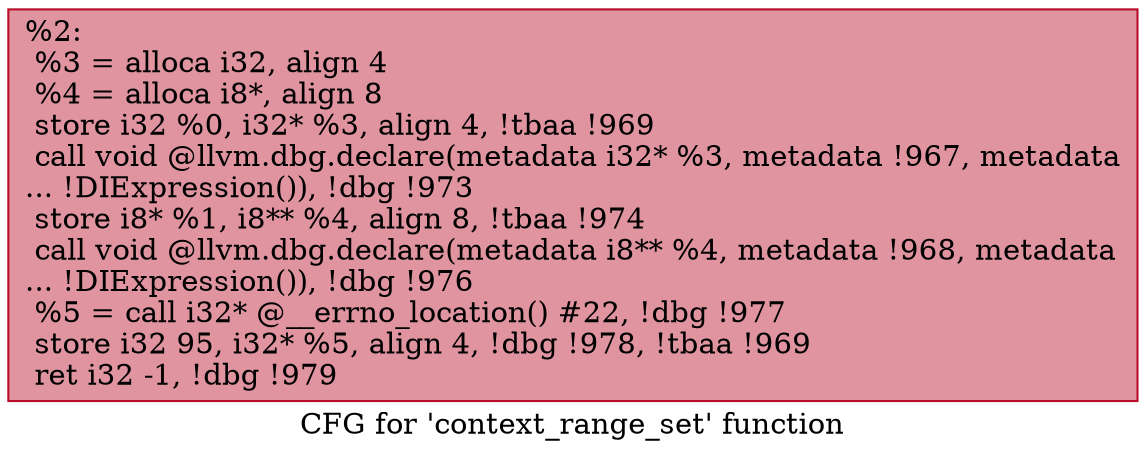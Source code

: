 digraph "CFG for 'context_range_set' function" {
	label="CFG for 'context_range_set' function";

	Node0x239bef0 [shape=record,color="#b70d28ff", style=filled, fillcolor="#b70d2870",label="{%2:\l  %3 = alloca i32, align 4\l  %4 = alloca i8*, align 8\l  store i32 %0, i32* %3, align 4, !tbaa !969\l  call void @llvm.dbg.declare(metadata i32* %3, metadata !967, metadata\l... !DIExpression()), !dbg !973\l  store i8* %1, i8** %4, align 8, !tbaa !974\l  call void @llvm.dbg.declare(metadata i8** %4, metadata !968, metadata\l... !DIExpression()), !dbg !976\l  %5 = call i32* @__errno_location() #22, !dbg !977\l  store i32 95, i32* %5, align 4, !dbg !978, !tbaa !969\l  ret i32 -1, !dbg !979\l}"];
}
